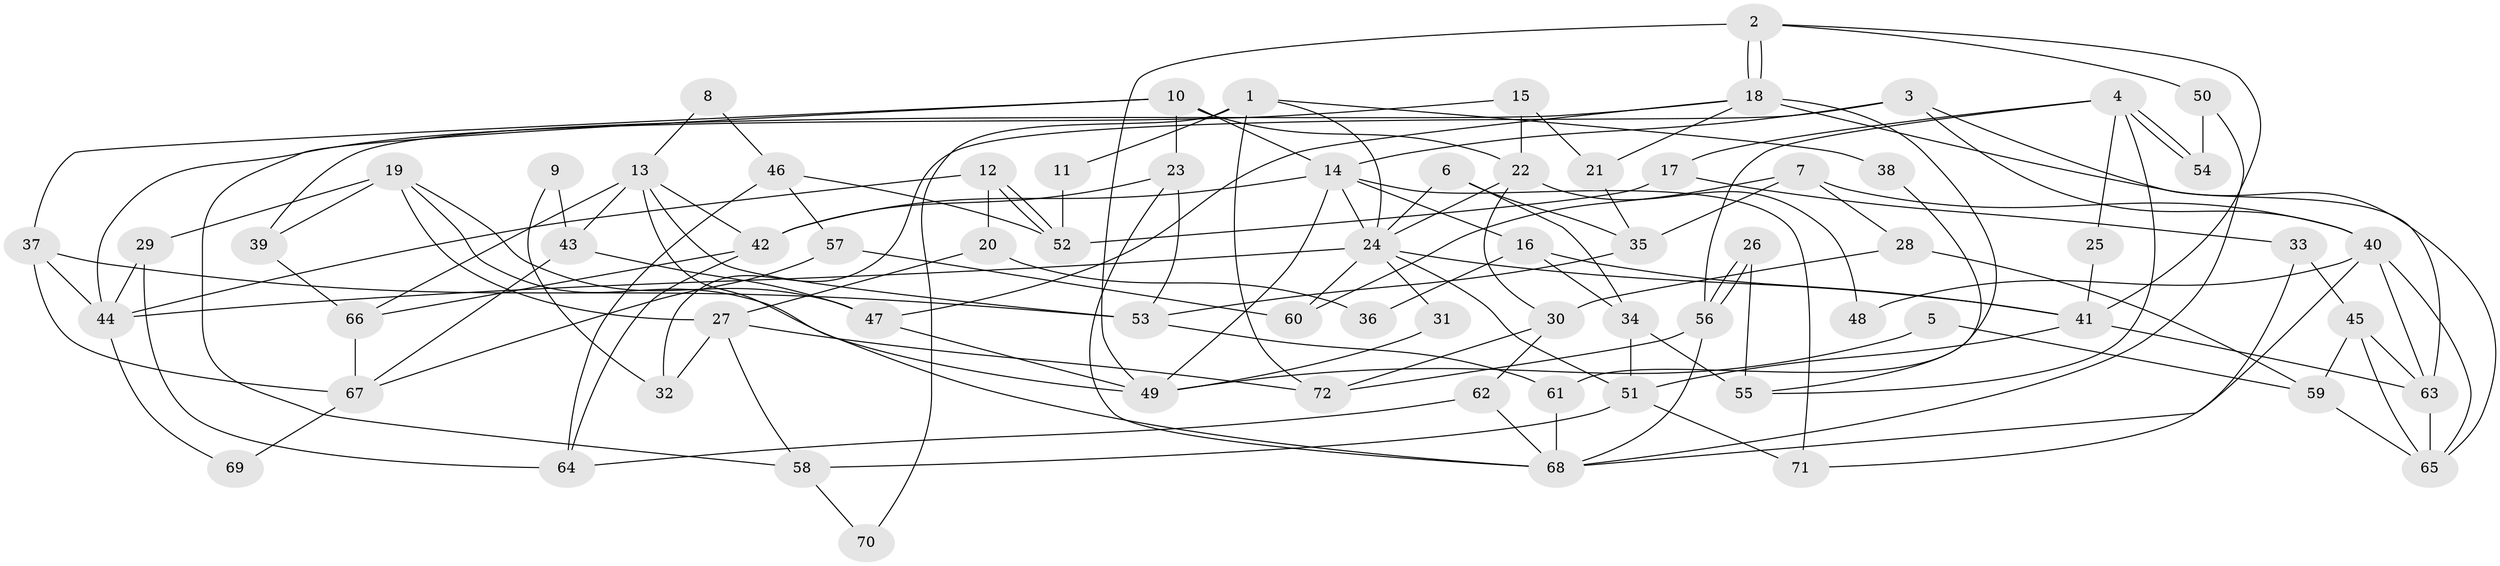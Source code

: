 // Generated by graph-tools (version 1.1) at 2025/36/03/09/25 02:36:19]
// undirected, 72 vertices, 144 edges
graph export_dot {
graph [start="1"]
  node [color=gray90,style=filled];
  1;
  2;
  3;
  4;
  5;
  6;
  7;
  8;
  9;
  10;
  11;
  12;
  13;
  14;
  15;
  16;
  17;
  18;
  19;
  20;
  21;
  22;
  23;
  24;
  25;
  26;
  27;
  28;
  29;
  30;
  31;
  32;
  33;
  34;
  35;
  36;
  37;
  38;
  39;
  40;
  41;
  42;
  43;
  44;
  45;
  46;
  47;
  48;
  49;
  50;
  51;
  52;
  53;
  54;
  55;
  56;
  57;
  58;
  59;
  60;
  61;
  62;
  63;
  64;
  65;
  66;
  67;
  68;
  69;
  70;
  71;
  72;
  1 -- 24;
  1 -- 72;
  1 -- 11;
  1 -- 38;
  1 -- 70;
  2 -- 18;
  2 -- 18;
  2 -- 41;
  2 -- 49;
  2 -- 50;
  3 -- 63;
  3 -- 14;
  3 -- 32;
  3 -- 40;
  4 -- 54;
  4 -- 54;
  4 -- 56;
  4 -- 17;
  4 -- 25;
  4 -- 55;
  5 -- 49;
  5 -- 59;
  6 -- 35;
  6 -- 24;
  6 -- 34;
  7 -- 40;
  7 -- 60;
  7 -- 28;
  7 -- 35;
  8 -- 46;
  8 -- 13;
  9 -- 43;
  9 -- 32;
  10 -- 37;
  10 -- 14;
  10 -- 22;
  10 -- 23;
  10 -- 58;
  11 -- 52;
  12 -- 52;
  12 -- 52;
  12 -- 44;
  12 -- 20;
  13 -- 43;
  13 -- 53;
  13 -- 42;
  13 -- 66;
  13 -- 68;
  14 -- 42;
  14 -- 49;
  14 -- 16;
  14 -- 24;
  14 -- 71;
  15 -- 22;
  15 -- 44;
  15 -- 21;
  16 -- 41;
  16 -- 34;
  16 -- 36;
  17 -- 33;
  17 -- 52;
  18 -- 47;
  18 -- 21;
  18 -- 39;
  18 -- 61;
  18 -- 65;
  19 -- 27;
  19 -- 39;
  19 -- 29;
  19 -- 47;
  19 -- 49;
  20 -- 27;
  20 -- 36;
  21 -- 35;
  22 -- 24;
  22 -- 30;
  22 -- 48;
  23 -- 53;
  23 -- 42;
  23 -- 68;
  24 -- 51;
  24 -- 31;
  24 -- 41;
  24 -- 44;
  24 -- 60;
  25 -- 41;
  26 -- 55;
  26 -- 56;
  26 -- 56;
  27 -- 72;
  27 -- 58;
  27 -- 32;
  28 -- 59;
  28 -- 30;
  29 -- 64;
  29 -- 44;
  30 -- 62;
  30 -- 72;
  31 -- 49;
  33 -- 71;
  33 -- 45;
  34 -- 51;
  34 -- 55;
  35 -- 53;
  37 -- 53;
  37 -- 44;
  37 -- 67;
  38 -- 55;
  39 -- 66;
  40 -- 68;
  40 -- 48;
  40 -- 63;
  40 -- 65;
  41 -- 63;
  41 -- 51;
  42 -- 64;
  42 -- 66;
  43 -- 67;
  43 -- 47;
  44 -- 69;
  45 -- 65;
  45 -- 63;
  45 -- 59;
  46 -- 52;
  46 -- 64;
  46 -- 57;
  47 -- 49;
  50 -- 68;
  50 -- 54;
  51 -- 58;
  51 -- 71;
  53 -- 61;
  56 -- 68;
  56 -- 72;
  57 -- 67;
  57 -- 60;
  58 -- 70;
  59 -- 65;
  61 -- 68;
  62 -- 68;
  62 -- 64;
  63 -- 65;
  66 -- 67;
  67 -- 69;
}
